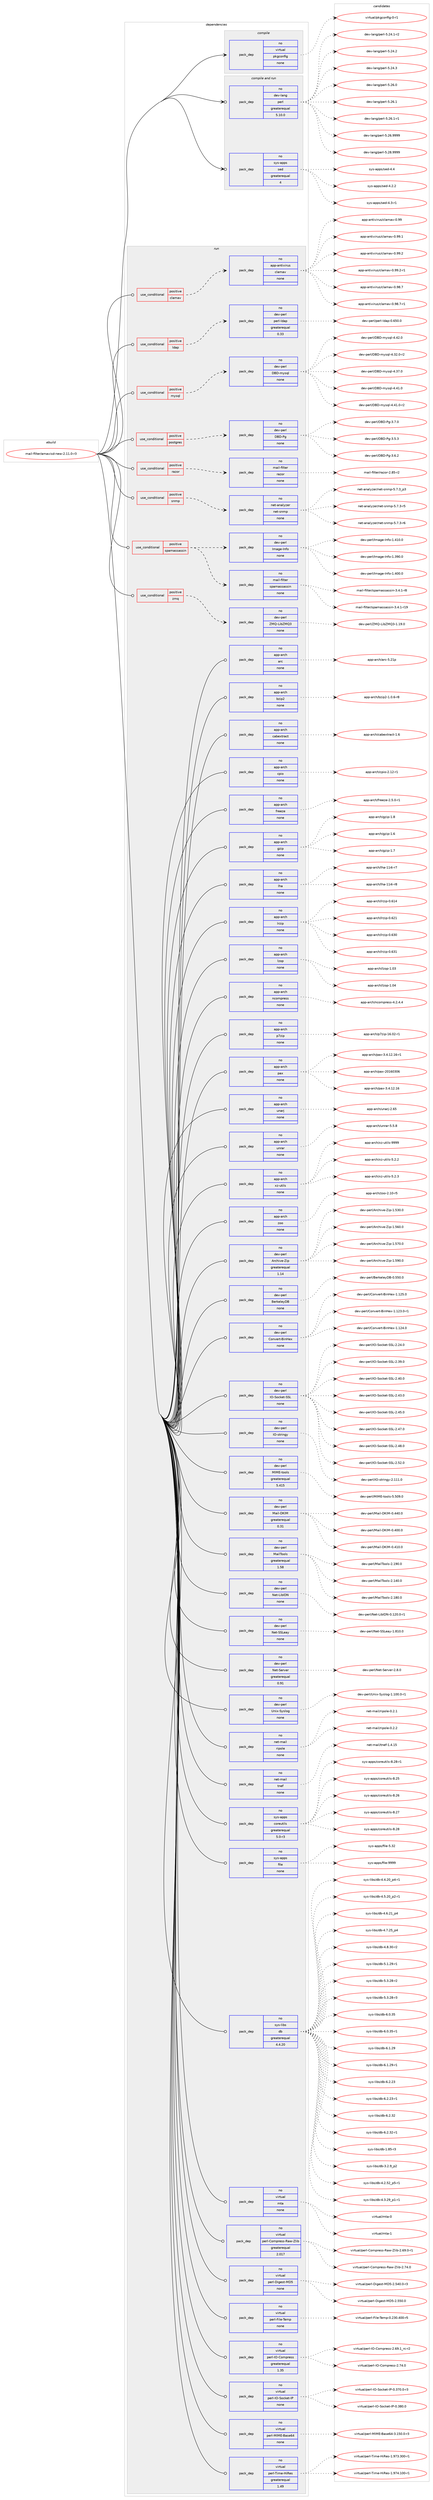 digraph prolog {

# *************
# Graph options
# *************

newrank=true;
concentrate=true;
compound=true;
graph [rankdir=LR,fontname=Helvetica,fontsize=10,ranksep=1.5];#, ranksep=2.5, nodesep=0.2];
edge  [arrowhead=vee];
node  [fontname=Helvetica,fontsize=10];

# **********
# The ebuild
# **********

subgraph cluster_leftcol {
color=gray;
rank=same;
label=<<i>ebuild</i>>;
id [label="mail-filter/amavisd-new-2.11.0-r3", color=red, width=4, href="../mail-filter/amavisd-new-2.11.0-r3.svg"];
}

# ****************
# The dependencies
# ****************

subgraph cluster_midcol {
color=gray;
label=<<i>dependencies</i>>;
subgraph cluster_compile {
fillcolor="#eeeeee";
style=filled;
label=<<i>compile</i>>;
subgraph pack251422 {
dependency341923 [label=<<TABLE BORDER="0" CELLBORDER="1" CELLSPACING="0" CELLPADDING="4" WIDTH="220"><TR><TD ROWSPAN="6" CELLPADDING="30">pack_dep</TD></TR><TR><TD WIDTH="110">no</TD></TR><TR><TD>virtual</TD></TR><TR><TD>pkgconfig</TD></TR><TR><TD>none</TD></TR><TR><TD></TD></TR></TABLE>>, shape=none, color=blue];
}
id:e -> dependency341923:w [weight=20,style="solid",arrowhead="vee"];
}
subgraph cluster_compileandrun {
fillcolor="#eeeeee";
style=filled;
label=<<i>compile and run</i>>;
subgraph pack251423 {
dependency341924 [label=<<TABLE BORDER="0" CELLBORDER="1" CELLSPACING="0" CELLPADDING="4" WIDTH="220"><TR><TD ROWSPAN="6" CELLPADDING="30">pack_dep</TD></TR><TR><TD WIDTH="110">no</TD></TR><TR><TD>dev-lang</TD></TR><TR><TD>perl</TD></TR><TR><TD>greaterequal</TD></TR><TR><TD>5.10.0</TD></TR></TABLE>>, shape=none, color=blue];
}
id:e -> dependency341924:w [weight=20,style="solid",arrowhead="odotvee"];
subgraph pack251424 {
dependency341925 [label=<<TABLE BORDER="0" CELLBORDER="1" CELLSPACING="0" CELLPADDING="4" WIDTH="220"><TR><TD ROWSPAN="6" CELLPADDING="30">pack_dep</TD></TR><TR><TD WIDTH="110">no</TD></TR><TR><TD>sys-apps</TD></TR><TR><TD>sed</TD></TR><TR><TD>greaterequal</TD></TR><TR><TD>4</TD></TR></TABLE>>, shape=none, color=blue];
}
id:e -> dependency341925:w [weight=20,style="solid",arrowhead="odotvee"];
}
subgraph cluster_run {
fillcolor="#eeeeee";
style=filled;
label=<<i>run</i>>;
subgraph cond85396 {
dependency341926 [label=<<TABLE BORDER="0" CELLBORDER="1" CELLSPACING="0" CELLPADDING="4"><TR><TD ROWSPAN="3" CELLPADDING="10">use_conditional</TD></TR><TR><TD>positive</TD></TR><TR><TD>clamav</TD></TR></TABLE>>, shape=none, color=red];
subgraph pack251425 {
dependency341927 [label=<<TABLE BORDER="0" CELLBORDER="1" CELLSPACING="0" CELLPADDING="4" WIDTH="220"><TR><TD ROWSPAN="6" CELLPADDING="30">pack_dep</TD></TR><TR><TD WIDTH="110">no</TD></TR><TR><TD>app-antivirus</TD></TR><TR><TD>clamav</TD></TR><TR><TD>none</TD></TR><TR><TD></TD></TR></TABLE>>, shape=none, color=blue];
}
dependency341926:e -> dependency341927:w [weight=20,style="dashed",arrowhead="vee"];
}
id:e -> dependency341926:w [weight=20,style="solid",arrowhead="odot"];
subgraph cond85397 {
dependency341928 [label=<<TABLE BORDER="0" CELLBORDER="1" CELLSPACING="0" CELLPADDING="4"><TR><TD ROWSPAN="3" CELLPADDING="10">use_conditional</TD></TR><TR><TD>positive</TD></TR><TR><TD>ldap</TD></TR></TABLE>>, shape=none, color=red];
subgraph pack251426 {
dependency341929 [label=<<TABLE BORDER="0" CELLBORDER="1" CELLSPACING="0" CELLPADDING="4" WIDTH="220"><TR><TD ROWSPAN="6" CELLPADDING="30">pack_dep</TD></TR><TR><TD WIDTH="110">no</TD></TR><TR><TD>dev-perl</TD></TR><TR><TD>perl-ldap</TD></TR><TR><TD>greaterequal</TD></TR><TR><TD>0.33</TD></TR></TABLE>>, shape=none, color=blue];
}
dependency341928:e -> dependency341929:w [weight=20,style="dashed",arrowhead="vee"];
}
id:e -> dependency341928:w [weight=20,style="solid",arrowhead="odot"];
subgraph cond85398 {
dependency341930 [label=<<TABLE BORDER="0" CELLBORDER="1" CELLSPACING="0" CELLPADDING="4"><TR><TD ROWSPAN="3" CELLPADDING="10">use_conditional</TD></TR><TR><TD>positive</TD></TR><TR><TD>mysql</TD></TR></TABLE>>, shape=none, color=red];
subgraph pack251427 {
dependency341931 [label=<<TABLE BORDER="0" CELLBORDER="1" CELLSPACING="0" CELLPADDING="4" WIDTH="220"><TR><TD ROWSPAN="6" CELLPADDING="30">pack_dep</TD></TR><TR><TD WIDTH="110">no</TD></TR><TR><TD>dev-perl</TD></TR><TR><TD>DBD-mysql</TD></TR><TR><TD>none</TD></TR><TR><TD></TD></TR></TABLE>>, shape=none, color=blue];
}
dependency341930:e -> dependency341931:w [weight=20,style="dashed",arrowhead="vee"];
}
id:e -> dependency341930:w [weight=20,style="solid",arrowhead="odot"];
subgraph cond85399 {
dependency341932 [label=<<TABLE BORDER="0" CELLBORDER="1" CELLSPACING="0" CELLPADDING="4"><TR><TD ROWSPAN="3" CELLPADDING="10">use_conditional</TD></TR><TR><TD>positive</TD></TR><TR><TD>postgres</TD></TR></TABLE>>, shape=none, color=red];
subgraph pack251428 {
dependency341933 [label=<<TABLE BORDER="0" CELLBORDER="1" CELLSPACING="0" CELLPADDING="4" WIDTH="220"><TR><TD ROWSPAN="6" CELLPADDING="30">pack_dep</TD></TR><TR><TD WIDTH="110">no</TD></TR><TR><TD>dev-perl</TD></TR><TR><TD>DBD-Pg</TD></TR><TR><TD>none</TD></TR><TR><TD></TD></TR></TABLE>>, shape=none, color=blue];
}
dependency341932:e -> dependency341933:w [weight=20,style="dashed",arrowhead="vee"];
}
id:e -> dependency341932:w [weight=20,style="solid",arrowhead="odot"];
subgraph cond85400 {
dependency341934 [label=<<TABLE BORDER="0" CELLBORDER="1" CELLSPACING="0" CELLPADDING="4"><TR><TD ROWSPAN="3" CELLPADDING="10">use_conditional</TD></TR><TR><TD>positive</TD></TR><TR><TD>razor</TD></TR></TABLE>>, shape=none, color=red];
subgraph pack251429 {
dependency341935 [label=<<TABLE BORDER="0" CELLBORDER="1" CELLSPACING="0" CELLPADDING="4" WIDTH="220"><TR><TD ROWSPAN="6" CELLPADDING="30">pack_dep</TD></TR><TR><TD WIDTH="110">no</TD></TR><TR><TD>mail-filter</TD></TR><TR><TD>razor</TD></TR><TR><TD>none</TD></TR><TR><TD></TD></TR></TABLE>>, shape=none, color=blue];
}
dependency341934:e -> dependency341935:w [weight=20,style="dashed",arrowhead="vee"];
}
id:e -> dependency341934:w [weight=20,style="solid",arrowhead="odot"];
subgraph cond85401 {
dependency341936 [label=<<TABLE BORDER="0" CELLBORDER="1" CELLSPACING="0" CELLPADDING="4"><TR><TD ROWSPAN="3" CELLPADDING="10">use_conditional</TD></TR><TR><TD>positive</TD></TR><TR><TD>snmp</TD></TR></TABLE>>, shape=none, color=red];
subgraph pack251430 {
dependency341937 [label=<<TABLE BORDER="0" CELLBORDER="1" CELLSPACING="0" CELLPADDING="4" WIDTH="220"><TR><TD ROWSPAN="6" CELLPADDING="30">pack_dep</TD></TR><TR><TD WIDTH="110">no</TD></TR><TR><TD>net-analyzer</TD></TR><TR><TD>net-snmp</TD></TR><TR><TD>none</TD></TR><TR><TD></TD></TR></TABLE>>, shape=none, color=blue];
}
dependency341936:e -> dependency341937:w [weight=20,style="dashed",arrowhead="vee"];
}
id:e -> dependency341936:w [weight=20,style="solid",arrowhead="odot"];
subgraph cond85402 {
dependency341938 [label=<<TABLE BORDER="0" CELLBORDER="1" CELLSPACING="0" CELLPADDING="4"><TR><TD ROWSPAN="3" CELLPADDING="10">use_conditional</TD></TR><TR><TD>positive</TD></TR><TR><TD>spamassassin</TD></TR></TABLE>>, shape=none, color=red];
subgraph pack251431 {
dependency341939 [label=<<TABLE BORDER="0" CELLBORDER="1" CELLSPACING="0" CELLPADDING="4" WIDTH="220"><TR><TD ROWSPAN="6" CELLPADDING="30">pack_dep</TD></TR><TR><TD WIDTH="110">no</TD></TR><TR><TD>mail-filter</TD></TR><TR><TD>spamassassin</TD></TR><TR><TD>none</TD></TR><TR><TD></TD></TR></TABLE>>, shape=none, color=blue];
}
dependency341938:e -> dependency341939:w [weight=20,style="dashed",arrowhead="vee"];
subgraph pack251432 {
dependency341940 [label=<<TABLE BORDER="0" CELLBORDER="1" CELLSPACING="0" CELLPADDING="4" WIDTH="220"><TR><TD ROWSPAN="6" CELLPADDING="30">pack_dep</TD></TR><TR><TD WIDTH="110">no</TD></TR><TR><TD>dev-perl</TD></TR><TR><TD>Image-Info</TD></TR><TR><TD>none</TD></TR><TR><TD></TD></TR></TABLE>>, shape=none, color=blue];
}
dependency341938:e -> dependency341940:w [weight=20,style="dashed",arrowhead="vee"];
}
id:e -> dependency341938:w [weight=20,style="solid",arrowhead="odot"];
subgraph cond85403 {
dependency341941 [label=<<TABLE BORDER="0" CELLBORDER="1" CELLSPACING="0" CELLPADDING="4"><TR><TD ROWSPAN="3" CELLPADDING="10">use_conditional</TD></TR><TR><TD>positive</TD></TR><TR><TD>zmq</TD></TR></TABLE>>, shape=none, color=red];
subgraph pack251433 {
dependency341942 [label=<<TABLE BORDER="0" CELLBORDER="1" CELLSPACING="0" CELLPADDING="4" WIDTH="220"><TR><TD ROWSPAN="6" CELLPADDING="30">pack_dep</TD></TR><TR><TD WIDTH="110">no</TD></TR><TR><TD>dev-perl</TD></TR><TR><TD>ZMQ-LibZMQ3</TD></TR><TR><TD>none</TD></TR><TR><TD></TD></TR></TABLE>>, shape=none, color=blue];
}
dependency341941:e -> dependency341942:w [weight=20,style="dashed",arrowhead="vee"];
}
id:e -> dependency341941:w [weight=20,style="solid",arrowhead="odot"];
subgraph pack251434 {
dependency341943 [label=<<TABLE BORDER="0" CELLBORDER="1" CELLSPACING="0" CELLPADDING="4" WIDTH="220"><TR><TD ROWSPAN="6" CELLPADDING="30">pack_dep</TD></TR><TR><TD WIDTH="110">no</TD></TR><TR><TD>app-arch</TD></TR><TR><TD>arc</TD></TR><TR><TD>none</TD></TR><TR><TD></TD></TR></TABLE>>, shape=none, color=blue];
}
id:e -> dependency341943:w [weight=20,style="solid",arrowhead="odot"];
subgraph pack251435 {
dependency341944 [label=<<TABLE BORDER="0" CELLBORDER="1" CELLSPACING="0" CELLPADDING="4" WIDTH="220"><TR><TD ROWSPAN="6" CELLPADDING="30">pack_dep</TD></TR><TR><TD WIDTH="110">no</TD></TR><TR><TD>app-arch</TD></TR><TR><TD>bzip2</TD></TR><TR><TD>none</TD></TR><TR><TD></TD></TR></TABLE>>, shape=none, color=blue];
}
id:e -> dependency341944:w [weight=20,style="solid",arrowhead="odot"];
subgraph pack251436 {
dependency341945 [label=<<TABLE BORDER="0" CELLBORDER="1" CELLSPACING="0" CELLPADDING="4" WIDTH="220"><TR><TD ROWSPAN="6" CELLPADDING="30">pack_dep</TD></TR><TR><TD WIDTH="110">no</TD></TR><TR><TD>app-arch</TD></TR><TR><TD>cabextract</TD></TR><TR><TD>none</TD></TR><TR><TD></TD></TR></TABLE>>, shape=none, color=blue];
}
id:e -> dependency341945:w [weight=20,style="solid",arrowhead="odot"];
subgraph pack251437 {
dependency341946 [label=<<TABLE BORDER="0" CELLBORDER="1" CELLSPACING="0" CELLPADDING="4" WIDTH="220"><TR><TD ROWSPAN="6" CELLPADDING="30">pack_dep</TD></TR><TR><TD WIDTH="110">no</TD></TR><TR><TD>app-arch</TD></TR><TR><TD>cpio</TD></TR><TR><TD>none</TD></TR><TR><TD></TD></TR></TABLE>>, shape=none, color=blue];
}
id:e -> dependency341946:w [weight=20,style="solid",arrowhead="odot"];
subgraph pack251438 {
dependency341947 [label=<<TABLE BORDER="0" CELLBORDER="1" CELLSPACING="0" CELLPADDING="4" WIDTH="220"><TR><TD ROWSPAN="6" CELLPADDING="30">pack_dep</TD></TR><TR><TD WIDTH="110">no</TD></TR><TR><TD>app-arch</TD></TR><TR><TD>freeze</TD></TR><TR><TD>none</TD></TR><TR><TD></TD></TR></TABLE>>, shape=none, color=blue];
}
id:e -> dependency341947:w [weight=20,style="solid",arrowhead="odot"];
subgraph pack251439 {
dependency341948 [label=<<TABLE BORDER="0" CELLBORDER="1" CELLSPACING="0" CELLPADDING="4" WIDTH="220"><TR><TD ROWSPAN="6" CELLPADDING="30">pack_dep</TD></TR><TR><TD WIDTH="110">no</TD></TR><TR><TD>app-arch</TD></TR><TR><TD>gzip</TD></TR><TR><TD>none</TD></TR><TR><TD></TD></TR></TABLE>>, shape=none, color=blue];
}
id:e -> dependency341948:w [weight=20,style="solid",arrowhead="odot"];
subgraph pack251440 {
dependency341949 [label=<<TABLE BORDER="0" CELLBORDER="1" CELLSPACING="0" CELLPADDING="4" WIDTH="220"><TR><TD ROWSPAN="6" CELLPADDING="30">pack_dep</TD></TR><TR><TD WIDTH="110">no</TD></TR><TR><TD>app-arch</TD></TR><TR><TD>lha</TD></TR><TR><TD>none</TD></TR><TR><TD></TD></TR></TABLE>>, shape=none, color=blue];
}
id:e -> dependency341949:w [weight=20,style="solid",arrowhead="odot"];
subgraph pack251441 {
dependency341950 [label=<<TABLE BORDER="0" CELLBORDER="1" CELLSPACING="0" CELLPADDING="4" WIDTH="220"><TR><TD ROWSPAN="6" CELLPADDING="30">pack_dep</TD></TR><TR><TD WIDTH="110">no</TD></TR><TR><TD>app-arch</TD></TR><TR><TD>lrzip</TD></TR><TR><TD>none</TD></TR><TR><TD></TD></TR></TABLE>>, shape=none, color=blue];
}
id:e -> dependency341950:w [weight=20,style="solid",arrowhead="odot"];
subgraph pack251442 {
dependency341951 [label=<<TABLE BORDER="0" CELLBORDER="1" CELLSPACING="0" CELLPADDING="4" WIDTH="220"><TR><TD ROWSPAN="6" CELLPADDING="30">pack_dep</TD></TR><TR><TD WIDTH="110">no</TD></TR><TR><TD>app-arch</TD></TR><TR><TD>lzop</TD></TR><TR><TD>none</TD></TR><TR><TD></TD></TR></TABLE>>, shape=none, color=blue];
}
id:e -> dependency341951:w [weight=20,style="solid",arrowhead="odot"];
subgraph pack251443 {
dependency341952 [label=<<TABLE BORDER="0" CELLBORDER="1" CELLSPACING="0" CELLPADDING="4" WIDTH="220"><TR><TD ROWSPAN="6" CELLPADDING="30">pack_dep</TD></TR><TR><TD WIDTH="110">no</TD></TR><TR><TD>app-arch</TD></TR><TR><TD>ncompress</TD></TR><TR><TD>none</TD></TR><TR><TD></TD></TR></TABLE>>, shape=none, color=blue];
}
id:e -> dependency341952:w [weight=20,style="solid",arrowhead="odot"];
subgraph pack251444 {
dependency341953 [label=<<TABLE BORDER="0" CELLBORDER="1" CELLSPACING="0" CELLPADDING="4" WIDTH="220"><TR><TD ROWSPAN="6" CELLPADDING="30">pack_dep</TD></TR><TR><TD WIDTH="110">no</TD></TR><TR><TD>app-arch</TD></TR><TR><TD>p7zip</TD></TR><TR><TD>none</TD></TR><TR><TD></TD></TR></TABLE>>, shape=none, color=blue];
}
id:e -> dependency341953:w [weight=20,style="solid",arrowhead="odot"];
subgraph pack251445 {
dependency341954 [label=<<TABLE BORDER="0" CELLBORDER="1" CELLSPACING="0" CELLPADDING="4" WIDTH="220"><TR><TD ROWSPAN="6" CELLPADDING="30">pack_dep</TD></TR><TR><TD WIDTH="110">no</TD></TR><TR><TD>app-arch</TD></TR><TR><TD>pax</TD></TR><TR><TD>none</TD></TR><TR><TD></TD></TR></TABLE>>, shape=none, color=blue];
}
id:e -> dependency341954:w [weight=20,style="solid",arrowhead="odot"];
subgraph pack251446 {
dependency341955 [label=<<TABLE BORDER="0" CELLBORDER="1" CELLSPACING="0" CELLPADDING="4" WIDTH="220"><TR><TD ROWSPAN="6" CELLPADDING="30">pack_dep</TD></TR><TR><TD WIDTH="110">no</TD></TR><TR><TD>app-arch</TD></TR><TR><TD>unarj</TD></TR><TR><TD>none</TD></TR><TR><TD></TD></TR></TABLE>>, shape=none, color=blue];
}
id:e -> dependency341955:w [weight=20,style="solid",arrowhead="odot"];
subgraph pack251447 {
dependency341956 [label=<<TABLE BORDER="0" CELLBORDER="1" CELLSPACING="0" CELLPADDING="4" WIDTH="220"><TR><TD ROWSPAN="6" CELLPADDING="30">pack_dep</TD></TR><TR><TD WIDTH="110">no</TD></TR><TR><TD>app-arch</TD></TR><TR><TD>unrar</TD></TR><TR><TD>none</TD></TR><TR><TD></TD></TR></TABLE>>, shape=none, color=blue];
}
id:e -> dependency341956:w [weight=20,style="solid",arrowhead="odot"];
subgraph pack251448 {
dependency341957 [label=<<TABLE BORDER="0" CELLBORDER="1" CELLSPACING="0" CELLPADDING="4" WIDTH="220"><TR><TD ROWSPAN="6" CELLPADDING="30">pack_dep</TD></TR><TR><TD WIDTH="110">no</TD></TR><TR><TD>app-arch</TD></TR><TR><TD>xz-utils</TD></TR><TR><TD>none</TD></TR><TR><TD></TD></TR></TABLE>>, shape=none, color=blue];
}
id:e -> dependency341957:w [weight=20,style="solid",arrowhead="odot"];
subgraph pack251449 {
dependency341958 [label=<<TABLE BORDER="0" CELLBORDER="1" CELLSPACING="0" CELLPADDING="4" WIDTH="220"><TR><TD ROWSPAN="6" CELLPADDING="30">pack_dep</TD></TR><TR><TD WIDTH="110">no</TD></TR><TR><TD>app-arch</TD></TR><TR><TD>zoo</TD></TR><TR><TD>none</TD></TR><TR><TD></TD></TR></TABLE>>, shape=none, color=blue];
}
id:e -> dependency341958:w [weight=20,style="solid",arrowhead="odot"];
subgraph pack251450 {
dependency341959 [label=<<TABLE BORDER="0" CELLBORDER="1" CELLSPACING="0" CELLPADDING="4" WIDTH="220"><TR><TD ROWSPAN="6" CELLPADDING="30">pack_dep</TD></TR><TR><TD WIDTH="110">no</TD></TR><TR><TD>dev-perl</TD></TR><TR><TD>Archive-Zip</TD></TR><TR><TD>greaterequal</TD></TR><TR><TD>1.14</TD></TR></TABLE>>, shape=none, color=blue];
}
id:e -> dependency341959:w [weight=20,style="solid",arrowhead="odot"];
subgraph pack251451 {
dependency341960 [label=<<TABLE BORDER="0" CELLBORDER="1" CELLSPACING="0" CELLPADDING="4" WIDTH="220"><TR><TD ROWSPAN="6" CELLPADDING="30">pack_dep</TD></TR><TR><TD WIDTH="110">no</TD></TR><TR><TD>dev-perl</TD></TR><TR><TD>BerkeleyDB</TD></TR><TR><TD>none</TD></TR><TR><TD></TD></TR></TABLE>>, shape=none, color=blue];
}
id:e -> dependency341960:w [weight=20,style="solid",arrowhead="odot"];
subgraph pack251452 {
dependency341961 [label=<<TABLE BORDER="0" CELLBORDER="1" CELLSPACING="0" CELLPADDING="4" WIDTH="220"><TR><TD ROWSPAN="6" CELLPADDING="30">pack_dep</TD></TR><TR><TD WIDTH="110">no</TD></TR><TR><TD>dev-perl</TD></TR><TR><TD>Convert-BinHex</TD></TR><TR><TD>none</TD></TR><TR><TD></TD></TR></TABLE>>, shape=none, color=blue];
}
id:e -> dependency341961:w [weight=20,style="solid",arrowhead="odot"];
subgraph pack251453 {
dependency341962 [label=<<TABLE BORDER="0" CELLBORDER="1" CELLSPACING="0" CELLPADDING="4" WIDTH="220"><TR><TD ROWSPAN="6" CELLPADDING="30">pack_dep</TD></TR><TR><TD WIDTH="110">no</TD></TR><TR><TD>dev-perl</TD></TR><TR><TD>IO-Socket-SSL</TD></TR><TR><TD>none</TD></TR><TR><TD></TD></TR></TABLE>>, shape=none, color=blue];
}
id:e -> dependency341962:w [weight=20,style="solid",arrowhead="odot"];
subgraph pack251454 {
dependency341963 [label=<<TABLE BORDER="0" CELLBORDER="1" CELLSPACING="0" CELLPADDING="4" WIDTH="220"><TR><TD ROWSPAN="6" CELLPADDING="30">pack_dep</TD></TR><TR><TD WIDTH="110">no</TD></TR><TR><TD>dev-perl</TD></TR><TR><TD>IO-stringy</TD></TR><TR><TD>none</TD></TR><TR><TD></TD></TR></TABLE>>, shape=none, color=blue];
}
id:e -> dependency341963:w [weight=20,style="solid",arrowhead="odot"];
subgraph pack251455 {
dependency341964 [label=<<TABLE BORDER="0" CELLBORDER="1" CELLSPACING="0" CELLPADDING="4" WIDTH="220"><TR><TD ROWSPAN="6" CELLPADDING="30">pack_dep</TD></TR><TR><TD WIDTH="110">no</TD></TR><TR><TD>dev-perl</TD></TR><TR><TD>MIME-tools</TD></TR><TR><TD>greaterequal</TD></TR><TR><TD>5.415</TD></TR></TABLE>>, shape=none, color=blue];
}
id:e -> dependency341964:w [weight=20,style="solid",arrowhead="odot"];
subgraph pack251456 {
dependency341965 [label=<<TABLE BORDER="0" CELLBORDER="1" CELLSPACING="0" CELLPADDING="4" WIDTH="220"><TR><TD ROWSPAN="6" CELLPADDING="30">pack_dep</TD></TR><TR><TD WIDTH="110">no</TD></TR><TR><TD>dev-perl</TD></TR><TR><TD>Mail-DKIM</TD></TR><TR><TD>greaterequal</TD></TR><TR><TD>0.31</TD></TR></TABLE>>, shape=none, color=blue];
}
id:e -> dependency341965:w [weight=20,style="solid",arrowhead="odot"];
subgraph pack251457 {
dependency341966 [label=<<TABLE BORDER="0" CELLBORDER="1" CELLSPACING="0" CELLPADDING="4" WIDTH="220"><TR><TD ROWSPAN="6" CELLPADDING="30">pack_dep</TD></TR><TR><TD WIDTH="110">no</TD></TR><TR><TD>dev-perl</TD></TR><TR><TD>MailTools</TD></TR><TR><TD>greaterequal</TD></TR><TR><TD>1.58</TD></TR></TABLE>>, shape=none, color=blue];
}
id:e -> dependency341966:w [weight=20,style="solid",arrowhead="odot"];
subgraph pack251458 {
dependency341967 [label=<<TABLE BORDER="0" CELLBORDER="1" CELLSPACING="0" CELLPADDING="4" WIDTH="220"><TR><TD ROWSPAN="6" CELLPADDING="30">pack_dep</TD></TR><TR><TD WIDTH="110">no</TD></TR><TR><TD>dev-perl</TD></TR><TR><TD>Net-LibIDN</TD></TR><TR><TD>none</TD></TR><TR><TD></TD></TR></TABLE>>, shape=none, color=blue];
}
id:e -> dependency341967:w [weight=20,style="solid",arrowhead="odot"];
subgraph pack251459 {
dependency341968 [label=<<TABLE BORDER="0" CELLBORDER="1" CELLSPACING="0" CELLPADDING="4" WIDTH="220"><TR><TD ROWSPAN="6" CELLPADDING="30">pack_dep</TD></TR><TR><TD WIDTH="110">no</TD></TR><TR><TD>dev-perl</TD></TR><TR><TD>Net-SSLeay</TD></TR><TR><TD>none</TD></TR><TR><TD></TD></TR></TABLE>>, shape=none, color=blue];
}
id:e -> dependency341968:w [weight=20,style="solid",arrowhead="odot"];
subgraph pack251460 {
dependency341969 [label=<<TABLE BORDER="0" CELLBORDER="1" CELLSPACING="0" CELLPADDING="4" WIDTH="220"><TR><TD ROWSPAN="6" CELLPADDING="30">pack_dep</TD></TR><TR><TD WIDTH="110">no</TD></TR><TR><TD>dev-perl</TD></TR><TR><TD>Net-Server</TD></TR><TR><TD>greaterequal</TD></TR><TR><TD>0.91</TD></TR></TABLE>>, shape=none, color=blue];
}
id:e -> dependency341969:w [weight=20,style="solid",arrowhead="odot"];
subgraph pack251461 {
dependency341970 [label=<<TABLE BORDER="0" CELLBORDER="1" CELLSPACING="0" CELLPADDING="4" WIDTH="220"><TR><TD ROWSPAN="6" CELLPADDING="30">pack_dep</TD></TR><TR><TD WIDTH="110">no</TD></TR><TR><TD>dev-perl</TD></TR><TR><TD>Unix-Syslog</TD></TR><TR><TD>none</TD></TR><TR><TD></TD></TR></TABLE>>, shape=none, color=blue];
}
id:e -> dependency341970:w [weight=20,style="solid",arrowhead="odot"];
subgraph pack251462 {
dependency341971 [label=<<TABLE BORDER="0" CELLBORDER="1" CELLSPACING="0" CELLPADDING="4" WIDTH="220"><TR><TD ROWSPAN="6" CELLPADDING="30">pack_dep</TD></TR><TR><TD WIDTH="110">no</TD></TR><TR><TD>net-mail</TD></TR><TR><TD>ripole</TD></TR><TR><TD>none</TD></TR><TR><TD></TD></TR></TABLE>>, shape=none, color=blue];
}
id:e -> dependency341971:w [weight=20,style="solid",arrowhead="odot"];
subgraph pack251463 {
dependency341972 [label=<<TABLE BORDER="0" CELLBORDER="1" CELLSPACING="0" CELLPADDING="4" WIDTH="220"><TR><TD ROWSPAN="6" CELLPADDING="30">pack_dep</TD></TR><TR><TD WIDTH="110">no</TD></TR><TR><TD>net-mail</TD></TR><TR><TD>tnef</TD></TR><TR><TD>none</TD></TR><TR><TD></TD></TR></TABLE>>, shape=none, color=blue];
}
id:e -> dependency341972:w [weight=20,style="solid",arrowhead="odot"];
subgraph pack251464 {
dependency341973 [label=<<TABLE BORDER="0" CELLBORDER="1" CELLSPACING="0" CELLPADDING="4" WIDTH="220"><TR><TD ROWSPAN="6" CELLPADDING="30">pack_dep</TD></TR><TR><TD WIDTH="110">no</TD></TR><TR><TD>sys-apps</TD></TR><TR><TD>coreutils</TD></TR><TR><TD>greaterequal</TD></TR><TR><TD>5.0-r3</TD></TR></TABLE>>, shape=none, color=blue];
}
id:e -> dependency341973:w [weight=20,style="solid",arrowhead="odot"];
subgraph pack251465 {
dependency341974 [label=<<TABLE BORDER="0" CELLBORDER="1" CELLSPACING="0" CELLPADDING="4" WIDTH="220"><TR><TD ROWSPAN="6" CELLPADDING="30">pack_dep</TD></TR><TR><TD WIDTH="110">no</TD></TR><TR><TD>sys-apps</TD></TR><TR><TD>file</TD></TR><TR><TD>none</TD></TR><TR><TD></TD></TR></TABLE>>, shape=none, color=blue];
}
id:e -> dependency341974:w [weight=20,style="solid",arrowhead="odot"];
subgraph pack251466 {
dependency341975 [label=<<TABLE BORDER="0" CELLBORDER="1" CELLSPACING="0" CELLPADDING="4" WIDTH="220"><TR><TD ROWSPAN="6" CELLPADDING="30">pack_dep</TD></TR><TR><TD WIDTH="110">no</TD></TR><TR><TD>sys-libs</TD></TR><TR><TD>db</TD></TR><TR><TD>greaterequal</TD></TR><TR><TD>4.4.20</TD></TR></TABLE>>, shape=none, color=blue];
}
id:e -> dependency341975:w [weight=20,style="solid",arrowhead="odot"];
subgraph pack251467 {
dependency341976 [label=<<TABLE BORDER="0" CELLBORDER="1" CELLSPACING="0" CELLPADDING="4" WIDTH="220"><TR><TD ROWSPAN="6" CELLPADDING="30">pack_dep</TD></TR><TR><TD WIDTH="110">no</TD></TR><TR><TD>virtual</TD></TR><TR><TD>mta</TD></TR><TR><TD>none</TD></TR><TR><TD></TD></TR></TABLE>>, shape=none, color=blue];
}
id:e -> dependency341976:w [weight=20,style="solid",arrowhead="odot"];
subgraph pack251468 {
dependency341977 [label=<<TABLE BORDER="0" CELLBORDER="1" CELLSPACING="0" CELLPADDING="4" WIDTH="220"><TR><TD ROWSPAN="6" CELLPADDING="30">pack_dep</TD></TR><TR><TD WIDTH="110">no</TD></TR><TR><TD>virtual</TD></TR><TR><TD>perl-Compress-Raw-Zlib</TD></TR><TR><TD>greaterequal</TD></TR><TR><TD>2.017</TD></TR></TABLE>>, shape=none, color=blue];
}
id:e -> dependency341977:w [weight=20,style="solid",arrowhead="odot"];
subgraph pack251469 {
dependency341978 [label=<<TABLE BORDER="0" CELLBORDER="1" CELLSPACING="0" CELLPADDING="4" WIDTH="220"><TR><TD ROWSPAN="6" CELLPADDING="30">pack_dep</TD></TR><TR><TD WIDTH="110">no</TD></TR><TR><TD>virtual</TD></TR><TR><TD>perl-Digest-MD5</TD></TR><TR><TD>none</TD></TR><TR><TD></TD></TR></TABLE>>, shape=none, color=blue];
}
id:e -> dependency341978:w [weight=20,style="solid",arrowhead="odot"];
subgraph pack251470 {
dependency341979 [label=<<TABLE BORDER="0" CELLBORDER="1" CELLSPACING="0" CELLPADDING="4" WIDTH="220"><TR><TD ROWSPAN="6" CELLPADDING="30">pack_dep</TD></TR><TR><TD WIDTH="110">no</TD></TR><TR><TD>virtual</TD></TR><TR><TD>perl-File-Temp</TD></TR><TR><TD>none</TD></TR><TR><TD></TD></TR></TABLE>>, shape=none, color=blue];
}
id:e -> dependency341979:w [weight=20,style="solid",arrowhead="odot"];
subgraph pack251471 {
dependency341980 [label=<<TABLE BORDER="0" CELLBORDER="1" CELLSPACING="0" CELLPADDING="4" WIDTH="220"><TR><TD ROWSPAN="6" CELLPADDING="30">pack_dep</TD></TR><TR><TD WIDTH="110">no</TD></TR><TR><TD>virtual</TD></TR><TR><TD>perl-IO-Compress</TD></TR><TR><TD>greaterequal</TD></TR><TR><TD>1.35</TD></TR></TABLE>>, shape=none, color=blue];
}
id:e -> dependency341980:w [weight=20,style="solid",arrowhead="odot"];
subgraph pack251472 {
dependency341981 [label=<<TABLE BORDER="0" CELLBORDER="1" CELLSPACING="0" CELLPADDING="4" WIDTH="220"><TR><TD ROWSPAN="6" CELLPADDING="30">pack_dep</TD></TR><TR><TD WIDTH="110">no</TD></TR><TR><TD>virtual</TD></TR><TR><TD>perl-IO-Socket-IP</TD></TR><TR><TD>none</TD></TR><TR><TD></TD></TR></TABLE>>, shape=none, color=blue];
}
id:e -> dependency341981:w [weight=20,style="solid",arrowhead="odot"];
subgraph pack251473 {
dependency341982 [label=<<TABLE BORDER="0" CELLBORDER="1" CELLSPACING="0" CELLPADDING="4" WIDTH="220"><TR><TD ROWSPAN="6" CELLPADDING="30">pack_dep</TD></TR><TR><TD WIDTH="110">no</TD></TR><TR><TD>virtual</TD></TR><TR><TD>perl-MIME-Base64</TD></TR><TR><TD>none</TD></TR><TR><TD></TD></TR></TABLE>>, shape=none, color=blue];
}
id:e -> dependency341982:w [weight=20,style="solid",arrowhead="odot"];
subgraph pack251474 {
dependency341983 [label=<<TABLE BORDER="0" CELLBORDER="1" CELLSPACING="0" CELLPADDING="4" WIDTH="220"><TR><TD ROWSPAN="6" CELLPADDING="30">pack_dep</TD></TR><TR><TD WIDTH="110">no</TD></TR><TR><TD>virtual</TD></TR><TR><TD>perl-Time-HiRes</TD></TR><TR><TD>greaterequal</TD></TR><TR><TD>1.49</TD></TR></TABLE>>, shape=none, color=blue];
}
id:e -> dependency341983:w [weight=20,style="solid",arrowhead="odot"];
}
}

# **************
# The candidates
# **************

subgraph cluster_choices {
rank=same;
color=gray;
label=<<i>candidates</i>>;

subgraph choice251422 {
color=black;
nodesep=1;
choice11810511411611797108471121071039911111010210510345484511449 [label="virtual/pkgconfig-0-r1", color=red, width=4,href="../virtual/pkgconfig-0-r1.svg"];
dependency341923:e -> choice11810511411611797108471121071039911111010210510345484511449:w [style=dotted,weight="100"];
}
subgraph choice251423 {
color=black;
nodesep=1;
choice100101118451089711010347112101114108455346505246494511450 [label="dev-lang/perl-5.24.1-r2", color=red, width=4,href="../dev-lang/perl-5.24.1-r2.svg"];
choice10010111845108971101034711210111410845534650524650 [label="dev-lang/perl-5.24.2", color=red, width=4,href="../dev-lang/perl-5.24.2.svg"];
choice10010111845108971101034711210111410845534650524651 [label="dev-lang/perl-5.24.3", color=red, width=4,href="../dev-lang/perl-5.24.3.svg"];
choice10010111845108971101034711210111410845534650544648 [label="dev-lang/perl-5.26.0", color=red, width=4,href="../dev-lang/perl-5.26.0.svg"];
choice10010111845108971101034711210111410845534650544649 [label="dev-lang/perl-5.26.1", color=red, width=4,href="../dev-lang/perl-5.26.1.svg"];
choice100101118451089711010347112101114108455346505446494511449 [label="dev-lang/perl-5.26.1-r1", color=red, width=4,href="../dev-lang/perl-5.26.1-r1.svg"];
choice10010111845108971101034711210111410845534650544657575757 [label="dev-lang/perl-5.26.9999", color=red, width=4,href="../dev-lang/perl-5.26.9999.svg"];
choice10010111845108971101034711210111410845534650564657575757 [label="dev-lang/perl-5.28.9999", color=red, width=4,href="../dev-lang/perl-5.28.9999.svg"];
dependency341924:e -> choice100101118451089711010347112101114108455346505246494511450:w [style=dotted,weight="100"];
dependency341924:e -> choice10010111845108971101034711210111410845534650524650:w [style=dotted,weight="100"];
dependency341924:e -> choice10010111845108971101034711210111410845534650524651:w [style=dotted,weight="100"];
dependency341924:e -> choice10010111845108971101034711210111410845534650544648:w [style=dotted,weight="100"];
dependency341924:e -> choice10010111845108971101034711210111410845534650544649:w [style=dotted,weight="100"];
dependency341924:e -> choice100101118451089711010347112101114108455346505446494511449:w [style=dotted,weight="100"];
dependency341924:e -> choice10010111845108971101034711210111410845534650544657575757:w [style=dotted,weight="100"];
dependency341924:e -> choice10010111845108971101034711210111410845534650564657575757:w [style=dotted,weight="100"];
}
subgraph choice251424 {
color=black;
nodesep=1;
choice115121115459711211211547115101100455246504650 [label="sys-apps/sed-4.2.2", color=red, width=4,href="../sys-apps/sed-4.2.2.svg"];
choice115121115459711211211547115101100455246514511449 [label="sys-apps/sed-4.3-r1", color=red, width=4,href="../sys-apps/sed-4.3-r1.svg"];
choice11512111545971121121154711510110045524652 [label="sys-apps/sed-4.4", color=red, width=4,href="../sys-apps/sed-4.4.svg"];
dependency341925:e -> choice115121115459711211211547115101100455246504650:w [style=dotted,weight="100"];
dependency341925:e -> choice115121115459711211211547115101100455246514511449:w [style=dotted,weight="100"];
dependency341925:e -> choice11512111545971121121154711510110045524652:w [style=dotted,weight="100"];
}
subgraph choice251425 {
color=black;
nodesep=1;
choice9711211245971101161051181051141171154799108971099711845484657564655 [label="app-antivirus/clamav-0.98.7", color=red, width=4,href="../app-antivirus/clamav-0.98.7.svg"];
choice97112112459711011610511810511411711547991089710997118454846575646554511449 [label="app-antivirus/clamav-0.98.7-r1", color=red, width=4,href="../app-antivirus/clamav-0.98.7-r1.svg"];
choice971121124597110116105118105114117115479910897109971184548465757 [label="app-antivirus/clamav-0.99", color=red, width=4,href="../app-antivirus/clamav-0.99.svg"];
choice9711211245971101161051181051141171154799108971099711845484657574649 [label="app-antivirus/clamav-0.99.1", color=red, width=4,href="../app-antivirus/clamav-0.99.1.svg"];
choice9711211245971101161051181051141171154799108971099711845484657574650 [label="app-antivirus/clamav-0.99.2", color=red, width=4,href="../app-antivirus/clamav-0.99.2.svg"];
choice97112112459711011610511810511411711547991089710997118454846575746504511449 [label="app-antivirus/clamav-0.99.2-r1", color=red, width=4,href="../app-antivirus/clamav-0.99.2-r1.svg"];
dependency341927:e -> choice9711211245971101161051181051141171154799108971099711845484657564655:w [style=dotted,weight="100"];
dependency341927:e -> choice97112112459711011610511810511411711547991089710997118454846575646554511449:w [style=dotted,weight="100"];
dependency341927:e -> choice971121124597110116105118105114117115479910897109971184548465757:w [style=dotted,weight="100"];
dependency341927:e -> choice9711211245971101161051181051141171154799108971099711845484657574649:w [style=dotted,weight="100"];
dependency341927:e -> choice9711211245971101161051181051141171154799108971099711845484657574650:w [style=dotted,weight="100"];
dependency341927:e -> choice97112112459711011610511810511411711547991089710997118454846575746504511449:w [style=dotted,weight="100"];
}
subgraph choice251426 {
color=black;
nodesep=1;
choice100101118451121011141084711210111410845108100971124548465453484648 [label="dev-perl/perl-ldap-0.650.0", color=red, width=4,href="../dev-perl/perl-ldap-0.650.0.svg"];
dependency341929:e -> choice100101118451121011141084711210111410845108100971124548465453484648:w [style=dotted,weight="100"];
}
subgraph choice251427 {
color=black;
nodesep=1;
choice100101118451121011141084768666845109121115113108455246515046484511450 [label="dev-perl/DBD-mysql-4.32.0-r2", color=red, width=4,href="../dev-perl/DBD-mysql-4.32.0-r2.svg"];
choice10010111845112101114108476866684510912111511310845524651554648 [label="dev-perl/DBD-mysql-4.37.0", color=red, width=4,href="../dev-perl/DBD-mysql-4.37.0.svg"];
choice10010111845112101114108476866684510912111511310845524652494648 [label="dev-perl/DBD-mysql-4.41.0", color=red, width=4,href="../dev-perl/DBD-mysql-4.41.0.svg"];
choice100101118451121011141084768666845109121115113108455246524946484511450 [label="dev-perl/DBD-mysql-4.41.0-r2", color=red, width=4,href="../dev-perl/DBD-mysql-4.41.0-r2.svg"];
choice10010111845112101114108476866684510912111511310845524652504648 [label="dev-perl/DBD-mysql-4.42.0", color=red, width=4,href="../dev-perl/DBD-mysql-4.42.0.svg"];
dependency341931:e -> choice100101118451121011141084768666845109121115113108455246515046484511450:w [style=dotted,weight="100"];
dependency341931:e -> choice10010111845112101114108476866684510912111511310845524651554648:w [style=dotted,weight="100"];
dependency341931:e -> choice10010111845112101114108476866684510912111511310845524652494648:w [style=dotted,weight="100"];
dependency341931:e -> choice100101118451121011141084768666845109121115113108455246524946484511450:w [style=dotted,weight="100"];
dependency341931:e -> choice10010111845112101114108476866684510912111511310845524652504648:w [style=dotted,weight="100"];
}
subgraph choice251428 {
color=black;
nodesep=1;
choice10010111845112101114108476866684580103455146534651 [label="dev-perl/DBD-Pg-3.5.3", color=red, width=4,href="../dev-perl/DBD-Pg-3.5.3.svg"];
choice10010111845112101114108476866684580103455146544650 [label="dev-perl/DBD-Pg-3.6.2", color=red, width=4,href="../dev-perl/DBD-Pg-3.6.2.svg"];
choice10010111845112101114108476866684580103455146554648 [label="dev-perl/DBD-Pg-3.7.0", color=red, width=4,href="../dev-perl/DBD-Pg-3.7.0.svg"];
dependency341933:e -> choice10010111845112101114108476866684580103455146534651:w [style=dotted,weight="100"];
dependency341933:e -> choice10010111845112101114108476866684580103455146544650:w [style=dotted,weight="100"];
dependency341933:e -> choice10010111845112101114108476866684580103455146554648:w [style=dotted,weight="100"];
}
subgraph choice251429 {
color=black;
nodesep=1;
choice1099710510845102105108116101114471149712211111445504656534511450 [label="mail-filter/razor-2.85-r2", color=red, width=4,href="../mail-filter/razor-2.85-r2.svg"];
dependency341935:e -> choice1099710510845102105108116101114471149712211111445504656534511450:w [style=dotted,weight="100"];
}
subgraph choice251430 {
color=black;
nodesep=1;
choice11010111645971109710812112210111447110101116451151101091124553465546514511453 [label="net-analyzer/net-snmp-5.7.3-r5", color=red, width=4,href="../net-analyzer/net-snmp-5.7.3-r5.svg"];
choice11010111645971109710812112210111447110101116451151101091124553465546514511454 [label="net-analyzer/net-snmp-5.7.3-r6", color=red, width=4,href="../net-analyzer/net-snmp-5.7.3-r6.svg"];
choice11010111645971109710812112210111447110101116451151101091124553465546519511251 [label="net-analyzer/net-snmp-5.7.3_p3", color=red, width=4,href="../net-analyzer/net-snmp-5.7.3_p3.svg"];
dependency341937:e -> choice11010111645971109710812112210111447110101116451151101091124553465546514511453:w [style=dotted,weight="100"];
dependency341937:e -> choice11010111645971109710812112210111447110101116451151101091124553465546514511454:w [style=dotted,weight="100"];
dependency341937:e -> choice11010111645971109710812112210111447110101116451151101091124553465546519511251:w [style=dotted,weight="100"];
}
subgraph choice251431 {
color=black;
nodesep=1;
choice109971051084510210510811610111447115112971099711511597115115105110455146524649451144957 [label="mail-filter/spamassassin-3.4.1-r19", color=red, width=4,href="../mail-filter/spamassassin-3.4.1-r19.svg"];
choice1099710510845102105108116101114471151129710997115115971151151051104551465246494511456 [label="mail-filter/spamassassin-3.4.1-r8", color=red, width=4,href="../mail-filter/spamassassin-3.4.1-r8.svg"];
dependency341939:e -> choice109971051084510210510811610111447115112971099711511597115115105110455146524649451144957:w [style=dotted,weight="100"];
dependency341939:e -> choice1099710510845102105108116101114471151129710997115115971151151051104551465246494511456:w [style=dotted,weight="100"];
}
subgraph choice251432 {
color=black;
nodesep=1;
choice1001011184511210111410847731099710310145731101021114549465157484648 [label="dev-perl/Image-Info-1.390.0", color=red, width=4,href="../dev-perl/Image-Info-1.390.0.svg"];
choice1001011184511210111410847731099710310145731101021114549465248484648 [label="dev-perl/Image-Info-1.400.0", color=red, width=4,href="../dev-perl/Image-Info-1.400.0.svg"];
choice1001011184511210111410847731099710310145731101021114549465249484648 [label="dev-perl/Image-Info-1.410.0", color=red, width=4,href="../dev-perl/Image-Info-1.410.0.svg"];
dependency341940:e -> choice1001011184511210111410847731099710310145731101021114549465157484648:w [style=dotted,weight="100"];
dependency341940:e -> choice1001011184511210111410847731099710310145731101021114549465248484648:w [style=dotted,weight="100"];
dependency341940:e -> choice1001011184511210111410847731099710310145731101021114549465249484648:w [style=dotted,weight="100"];
}
subgraph choice251433 {
color=black;
nodesep=1;
choice10010111845112101114108479077814576105989077815145494649574648 [label="dev-perl/ZMQ-LibZMQ3-1.19.0", color=red, width=4,href="../dev-perl/ZMQ-LibZMQ3-1.19.0.svg"];
dependency341942:e -> choice10010111845112101114108479077814576105989077815145494649574648:w [style=dotted,weight="100"];
}
subgraph choice251434 {
color=black;
nodesep=1;
choice971121124597114991044797114994553465049112 [label="app-arch/arc-5.21p", color=red, width=4,href="../app-arch/arc-5.21p.svg"];
dependency341943:e -> choice971121124597114991044797114994553465049112:w [style=dotted,weight="100"];
}
subgraph choice251435 {
color=black;
nodesep=1;
choice971121124597114991044798122105112504549464846544511456 [label="app-arch/bzip2-1.0.6-r8", color=red, width=4,href="../app-arch/bzip2-1.0.6-r8.svg"];
dependency341944:e -> choice971121124597114991044798122105112504549464846544511456:w [style=dotted,weight="100"];
}
subgraph choice251436 {
color=black;
nodesep=1;
choice9711211245971149910447999798101120116114979911645494654 [label="app-arch/cabextract-1.6", color=red, width=4,href="../app-arch/cabextract-1.6.svg"];
dependency341945:e -> choice9711211245971149910447999798101120116114979911645494654:w [style=dotted,weight="100"];
}
subgraph choice251437 {
color=black;
nodesep=1;
choice97112112459711499104479911210511145504649504511449 [label="app-arch/cpio-2.12-r1", color=red, width=4,href="../app-arch/cpio-2.12-r1.svg"];
dependency341946:e -> choice97112112459711499104479911210511145504649504511449:w [style=dotted,weight="100"];
}
subgraph choice251438 {
color=black;
nodesep=1;
choice97112112459711499104471021141011011221014550465346484511449 [label="app-arch/freeze-2.5.0-r1", color=red, width=4,href="../app-arch/freeze-2.5.0-r1.svg"];
dependency341947:e -> choice97112112459711499104471021141011011221014550465346484511449:w [style=dotted,weight="100"];
}
subgraph choice251439 {
color=black;
nodesep=1;
choice971121124597114991044710312210511245494654 [label="app-arch/gzip-1.6", color=red, width=4,href="../app-arch/gzip-1.6.svg"];
choice971121124597114991044710312210511245494655 [label="app-arch/gzip-1.7", color=red, width=4,href="../app-arch/gzip-1.7.svg"];
choice971121124597114991044710312210511245494656 [label="app-arch/gzip-1.8", color=red, width=4,href="../app-arch/gzip-1.8.svg"];
dependency341948:e -> choice971121124597114991044710312210511245494654:w [style=dotted,weight="100"];
dependency341948:e -> choice971121124597114991044710312210511245494655:w [style=dotted,weight="100"];
dependency341948:e -> choice971121124597114991044710312210511245494656:w [style=dotted,weight="100"];
}
subgraph choice251440 {
color=black;
nodesep=1;
choice971121124597114991044710810497454949521054511455 [label="app-arch/lha-114i-r7", color=red, width=4,href="../app-arch/lha-114i-r7.svg"];
choice971121124597114991044710810497454949521054511456 [label="app-arch/lha-114i-r8", color=red, width=4,href="../app-arch/lha-114i-r8.svg"];
dependency341949:e -> choice971121124597114991044710810497454949521054511455:w [style=dotted,weight="100"];
dependency341949:e -> choice971121124597114991044710810497454949521054511456:w [style=dotted,weight="100"];
}
subgraph choice251441 {
color=black;
nodesep=1;
choice9711211245971149910447108114122105112454846544952 [label="app-arch/lrzip-0.614", color=red, width=4,href="../app-arch/lrzip-0.614.svg"];
choice9711211245971149910447108114122105112454846545049 [label="app-arch/lrzip-0.621", color=red, width=4,href="../app-arch/lrzip-0.621.svg"];
choice9711211245971149910447108114122105112454846545148 [label="app-arch/lrzip-0.630", color=red, width=4,href="../app-arch/lrzip-0.630.svg"];
choice9711211245971149910447108114122105112454846545149 [label="app-arch/lrzip-0.631", color=red, width=4,href="../app-arch/lrzip-0.631.svg"];
dependency341950:e -> choice9711211245971149910447108114122105112454846544952:w [style=dotted,weight="100"];
dependency341950:e -> choice9711211245971149910447108114122105112454846545049:w [style=dotted,weight="100"];
dependency341950:e -> choice9711211245971149910447108114122105112454846545148:w [style=dotted,weight="100"];
dependency341950:e -> choice9711211245971149910447108114122105112454846545149:w [style=dotted,weight="100"];
}
subgraph choice251442 {
color=black;
nodesep=1;
choice97112112459711499104471081221111124549464851 [label="app-arch/lzop-1.03", color=red, width=4,href="../app-arch/lzop-1.03.svg"];
choice97112112459711499104471081221111124549464852 [label="app-arch/lzop-1.04", color=red, width=4,href="../app-arch/lzop-1.04.svg"];
dependency341951:e -> choice97112112459711499104471081221111124549464851:w [style=dotted,weight="100"];
dependency341951:e -> choice97112112459711499104471081221111124549464852:w [style=dotted,weight="100"];
}
subgraph choice251443 {
color=black;
nodesep=1;
choice9711211245971149910447110991111091121141011151154552465046524652 [label="app-arch/ncompress-4.2.4.4", color=red, width=4,href="../app-arch/ncompress-4.2.4.4.svg"];
dependency341952:e -> choice9711211245971149910447110991111091121141011151154552465046524652:w [style=dotted,weight="100"];
}
subgraph choice251444 {
color=black;
nodesep=1;
choice9711211245971149910447112551221051124549544648504511449 [label="app-arch/p7zip-16.02-r1", color=red, width=4,href="../app-arch/p7zip-16.02-r1.svg"];
dependency341953:e -> choice9711211245971149910447112551221051124549544648504511449:w [style=dotted,weight="100"];
}
subgraph choice251445 {
color=black;
nodesep=1;
choice971121124597114991044711297120455048495448514854 [label="app-arch/pax-20160306", color=red, width=4,href="../app-arch/pax-20160306.svg"];
choice97112112459711499104471129712045514652464950464954 [label="app-arch/pax-3.4.12.16", color=red, width=4,href="../app-arch/pax-3.4.12.16.svg"];
choice971121124597114991044711297120455146524649504649544511449 [label="app-arch/pax-3.4.12.16-r1", color=red, width=4,href="../app-arch/pax-3.4.12.16-r1.svg"];
dependency341954:e -> choice971121124597114991044711297120455048495448514854:w [style=dotted,weight="100"];
dependency341954:e -> choice97112112459711499104471129712045514652464950464954:w [style=dotted,weight="100"];
dependency341954:e -> choice971121124597114991044711297120455146524649504649544511449:w [style=dotted,weight="100"];
}
subgraph choice251446 {
color=black;
nodesep=1;
choice9711211245971149910447117110971141064550465453 [label="app-arch/unarj-2.65", color=red, width=4,href="../app-arch/unarj-2.65.svg"];
dependency341955:e -> choice9711211245971149910447117110971141064550465453:w [style=dotted,weight="100"];
}
subgraph choice251447 {
color=black;
nodesep=1;
choice971121124597114991044711711011497114455346534656 [label="app-arch/unrar-5.5.8", color=red, width=4,href="../app-arch/unrar-5.5.8.svg"];
dependency341956:e -> choice971121124597114991044711711011497114455346534656:w [style=dotted,weight="100"];
}
subgraph choice251448 {
color=black;
nodesep=1;
choice971121124597114991044712012245117116105108115455346504650 [label="app-arch/xz-utils-5.2.2", color=red, width=4,href="../app-arch/xz-utils-5.2.2.svg"];
choice971121124597114991044712012245117116105108115455346504651 [label="app-arch/xz-utils-5.2.3", color=red, width=4,href="../app-arch/xz-utils-5.2.3.svg"];
choice9711211245971149910447120122451171161051081154557575757 [label="app-arch/xz-utils-9999", color=red, width=4,href="../app-arch/xz-utils-9999.svg"];
dependency341957:e -> choice971121124597114991044712012245117116105108115455346504650:w [style=dotted,weight="100"];
dependency341957:e -> choice971121124597114991044712012245117116105108115455346504651:w [style=dotted,weight="100"];
dependency341957:e -> choice9711211245971149910447120122451171161051081154557575757:w [style=dotted,weight="100"];
}
subgraph choice251449 {
color=black;
nodesep=1;
choice971121124597114991044712211111145504649484511453 [label="app-arch/zoo-2.10-r5", color=red, width=4,href="../app-arch/zoo-2.10-r5.svg"];
dependency341958:e -> choice971121124597114991044712211111145504649484511453:w [style=dotted,weight="100"];
}
subgraph choice251450 {
color=black;
nodesep=1;
choice1001011184511210111410847651149910410511810145901051124549465351484648 [label="dev-perl/Archive-Zip-1.530.0", color=red, width=4,href="../dev-perl/Archive-Zip-1.530.0.svg"];
choice1001011184511210111410847651149910410511810145901051124549465354484648 [label="dev-perl/Archive-Zip-1.560.0", color=red, width=4,href="../dev-perl/Archive-Zip-1.560.0.svg"];
choice1001011184511210111410847651149910410511810145901051124549465355484648 [label="dev-perl/Archive-Zip-1.570.0", color=red, width=4,href="../dev-perl/Archive-Zip-1.570.0.svg"];
choice1001011184511210111410847651149910410511810145901051124549465357484648 [label="dev-perl/Archive-Zip-1.590.0", color=red, width=4,href="../dev-perl/Archive-Zip-1.590.0.svg"];
dependency341959:e -> choice1001011184511210111410847651149910410511810145901051124549465351484648:w [style=dotted,weight="100"];
dependency341959:e -> choice1001011184511210111410847651149910410511810145901051124549465354484648:w [style=dotted,weight="100"];
dependency341959:e -> choice1001011184511210111410847651149910410511810145901051124549465355484648:w [style=dotted,weight="100"];
dependency341959:e -> choice1001011184511210111410847651149910410511810145901051124549465357484648:w [style=dotted,weight="100"];
}
subgraph choice251451 {
color=black;
nodesep=1;
choice10010111845112101114108476610111410710110810112168664548465353484648 [label="dev-perl/BerkeleyDB-0.550.0", color=red, width=4,href="../dev-perl/BerkeleyDB-0.550.0.svg"];
dependency341960:e -> choice10010111845112101114108476610111410710110810112168664548465353484648:w [style=dotted,weight="100"];
}
subgraph choice251452 {
color=black;
nodesep=1;
choice10010111845112101114108476711111011810111411645661051107210112045494649505146484511449 [label="dev-perl/Convert-BinHex-1.123.0-r1", color=red, width=4,href="../dev-perl/Convert-BinHex-1.123.0-r1.svg"];
choice1001011184511210111410847671111101181011141164566105110721011204549464950524648 [label="dev-perl/Convert-BinHex-1.124.0", color=red, width=4,href="../dev-perl/Convert-BinHex-1.124.0.svg"];
choice1001011184511210111410847671111101181011141164566105110721011204549464950534648 [label="dev-perl/Convert-BinHex-1.125.0", color=red, width=4,href="../dev-perl/Convert-BinHex-1.125.0.svg"];
dependency341961:e -> choice10010111845112101114108476711111011810111411645661051107210112045494649505146484511449:w [style=dotted,weight="100"];
dependency341961:e -> choice1001011184511210111410847671111101181011141164566105110721011204549464950524648:w [style=dotted,weight="100"];
dependency341961:e -> choice1001011184511210111410847671111101181011141164566105110721011204549464950534648:w [style=dotted,weight="100"];
}
subgraph choice251453 {
color=black;
nodesep=1;
choice100101118451121011141084773794583111991071011164583837645504650524648 [label="dev-perl/IO-Socket-SSL-2.24.0", color=red, width=4,href="../dev-perl/IO-Socket-SSL-2.24.0.svg"];
choice100101118451121011141084773794583111991071011164583837645504651574648 [label="dev-perl/IO-Socket-SSL-2.39.0", color=red, width=4,href="../dev-perl/IO-Socket-SSL-2.39.0.svg"];
choice100101118451121011141084773794583111991071011164583837645504652484648 [label="dev-perl/IO-Socket-SSL-2.40.0", color=red, width=4,href="../dev-perl/IO-Socket-SSL-2.40.0.svg"];
choice100101118451121011141084773794583111991071011164583837645504652514648 [label="dev-perl/IO-Socket-SSL-2.43.0", color=red, width=4,href="../dev-perl/IO-Socket-SSL-2.43.0.svg"];
choice100101118451121011141084773794583111991071011164583837645504652534648 [label="dev-perl/IO-Socket-SSL-2.45.0", color=red, width=4,href="../dev-perl/IO-Socket-SSL-2.45.0.svg"];
choice100101118451121011141084773794583111991071011164583837645504652554648 [label="dev-perl/IO-Socket-SSL-2.47.0", color=red, width=4,href="../dev-perl/IO-Socket-SSL-2.47.0.svg"];
choice100101118451121011141084773794583111991071011164583837645504652564648 [label="dev-perl/IO-Socket-SSL-2.48.0", color=red, width=4,href="../dev-perl/IO-Socket-SSL-2.48.0.svg"];
choice100101118451121011141084773794583111991071011164583837645504653504648 [label="dev-perl/IO-Socket-SSL-2.52.0", color=red, width=4,href="../dev-perl/IO-Socket-SSL-2.52.0.svg"];
dependency341962:e -> choice100101118451121011141084773794583111991071011164583837645504650524648:w [style=dotted,weight="100"];
dependency341962:e -> choice100101118451121011141084773794583111991071011164583837645504651574648:w [style=dotted,weight="100"];
dependency341962:e -> choice100101118451121011141084773794583111991071011164583837645504652484648:w [style=dotted,weight="100"];
dependency341962:e -> choice100101118451121011141084773794583111991071011164583837645504652514648:w [style=dotted,weight="100"];
dependency341962:e -> choice100101118451121011141084773794583111991071011164583837645504652534648:w [style=dotted,weight="100"];
dependency341962:e -> choice100101118451121011141084773794583111991071011164583837645504652554648:w [style=dotted,weight="100"];
dependency341962:e -> choice100101118451121011141084773794583111991071011164583837645504652564648:w [style=dotted,weight="100"];
dependency341962:e -> choice100101118451121011141084773794583111991071011164583837645504653504648:w [style=dotted,weight="100"];
}
subgraph choice251454 {
color=black;
nodesep=1;
choice10010111845112101114108477379451151161141051101031214550464949494648 [label="dev-perl/IO-stringy-2.111.0", color=red, width=4,href="../dev-perl/IO-stringy-2.111.0.svg"];
dependency341963:e -> choice10010111845112101114108477379451151161141051101031214550464949494648:w [style=dotted,weight="100"];
}
subgraph choice251455 {
color=black;
nodesep=1;
choice100101118451121011141084777737769451161111111081154553465348574648 [label="dev-perl/MIME-tools-5.509.0", color=red, width=4,href="../dev-perl/MIME-tools-5.509.0.svg"];
dependency341964:e -> choice100101118451121011141084777737769451161111111081154553465348574648:w [style=dotted,weight="100"];
}
subgraph choice251456 {
color=black;
nodesep=1;
choice1001011184511210111410847779710510845687573774548465248484648 [label="dev-perl/Mail-DKIM-0.400.0", color=red, width=4,href="../dev-perl/Mail-DKIM-0.400.0.svg"];
choice1001011184511210111410847779710510845687573774548465249484648 [label="dev-perl/Mail-DKIM-0.410.0", color=red, width=4,href="../dev-perl/Mail-DKIM-0.410.0.svg"];
choice1001011184511210111410847779710510845687573774548465252484648 [label="dev-perl/Mail-DKIM-0.440.0", color=red, width=4,href="../dev-perl/Mail-DKIM-0.440.0.svg"];
dependency341965:e -> choice1001011184511210111410847779710510845687573774548465248484648:w [style=dotted,weight="100"];
dependency341965:e -> choice1001011184511210111410847779710510845687573774548465249484648:w [style=dotted,weight="100"];
dependency341965:e -> choice1001011184511210111410847779710510845687573774548465252484648:w [style=dotted,weight="100"];
}
subgraph choice251457 {
color=black;
nodesep=1;
choice10010111845112101114108477797105108841111111081154550464952484648 [label="dev-perl/MailTools-2.140.0", color=red, width=4,href="../dev-perl/MailTools-2.140.0.svg"];
choice10010111845112101114108477797105108841111111081154550464956484648 [label="dev-perl/MailTools-2.180.0", color=red, width=4,href="../dev-perl/MailTools-2.180.0.svg"];
choice10010111845112101114108477797105108841111111081154550464957484648 [label="dev-perl/MailTools-2.190.0", color=red, width=4,href="../dev-perl/MailTools-2.190.0.svg"];
dependency341966:e -> choice10010111845112101114108477797105108841111111081154550464952484648:w [style=dotted,weight="100"];
dependency341966:e -> choice10010111845112101114108477797105108841111111081154550464956484648:w [style=dotted,weight="100"];
dependency341966:e -> choice10010111845112101114108477797105108841111111081154550464957484648:w [style=dotted,weight="100"];
}
subgraph choice251458 {
color=black;
nodesep=1;
choice10010111845112101114108477810111645761059873687845484649504846484511449 [label="dev-perl/Net-LibIDN-0.120.0-r1", color=red, width=4,href="../dev-perl/Net-LibIDN-0.120.0-r1.svg"];
dependency341967:e -> choice10010111845112101114108477810111645761059873687845484649504846484511449:w [style=dotted,weight="100"];
}
subgraph choice251459 {
color=black;
nodesep=1;
choice10010111845112101114108477810111645838376101971214549465649484648 [label="dev-perl/Net-SSLeay-1.810.0", color=red, width=4,href="../dev-perl/Net-SSLeay-1.810.0.svg"];
dependency341968:e -> choice10010111845112101114108477810111645838376101971214549465649484648:w [style=dotted,weight="100"];
}
subgraph choice251460 {
color=black;
nodesep=1;
choice1001011184511210111410847781011164583101114118101114455046564648 [label="dev-perl/Net-Server-2.8.0", color=red, width=4,href="../dev-perl/Net-Server-2.8.0.svg"];
dependency341969:e -> choice1001011184511210111410847781011164583101114118101114455046564648:w [style=dotted,weight="100"];
}
subgraph choice251461 {
color=black;
nodesep=1;
choice100101118451121011141084785110105120458312111510811110345494649484846484511449 [label="dev-perl/Unix-Syslog-1.100.0-r1", color=red, width=4,href="../dev-perl/Unix-Syslog-1.100.0-r1.svg"];
dependency341970:e -> choice100101118451121011141084785110105120458312111510811110345494649484846484511449:w [style=dotted,weight="100"];
}
subgraph choice251462 {
color=black;
nodesep=1;
choice110101116451099710510847114105112111108101454846504649 [label="net-mail/ripole-0.2.1", color=red, width=4,href="../net-mail/ripole-0.2.1.svg"];
choice110101116451099710510847114105112111108101454846504650 [label="net-mail/ripole-0.2.2", color=red, width=4,href="../net-mail/ripole-0.2.2.svg"];
dependency341971:e -> choice110101116451099710510847114105112111108101454846504649:w [style=dotted,weight="100"];
dependency341971:e -> choice110101116451099710510847114105112111108101454846504650:w [style=dotted,weight="100"];
}
subgraph choice251463 {
color=black;
nodesep=1;
choice11010111645109971051084711611010110245494652464953 [label="net-mail/tnef-1.4.15", color=red, width=4,href="../net-mail/tnef-1.4.15.svg"];
dependency341972:e -> choice11010111645109971051084711611010110245494652464953:w [style=dotted,weight="100"];
}
subgraph choice251464 {
color=black;
nodesep=1;
choice115121115459711211211547991111141011171161051081154556465053 [label="sys-apps/coreutils-8.25", color=red, width=4,href="../sys-apps/coreutils-8.25.svg"];
choice115121115459711211211547991111141011171161051081154556465054 [label="sys-apps/coreutils-8.26", color=red, width=4,href="../sys-apps/coreutils-8.26.svg"];
choice115121115459711211211547991111141011171161051081154556465055 [label="sys-apps/coreutils-8.27", color=red, width=4,href="../sys-apps/coreutils-8.27.svg"];
choice115121115459711211211547991111141011171161051081154556465056 [label="sys-apps/coreutils-8.28", color=red, width=4,href="../sys-apps/coreutils-8.28.svg"];
choice1151211154597112112115479911111410111711610510811545564650564511449 [label="sys-apps/coreutils-8.28-r1", color=red, width=4,href="../sys-apps/coreutils-8.28-r1.svg"];
dependency341973:e -> choice115121115459711211211547991111141011171161051081154556465053:w [style=dotted,weight="100"];
dependency341973:e -> choice115121115459711211211547991111141011171161051081154556465054:w [style=dotted,weight="100"];
dependency341973:e -> choice115121115459711211211547991111141011171161051081154556465055:w [style=dotted,weight="100"];
dependency341973:e -> choice115121115459711211211547991111141011171161051081154556465056:w [style=dotted,weight="100"];
dependency341973:e -> choice1151211154597112112115479911111410111711610510811545564650564511449:w [style=dotted,weight="100"];
}
subgraph choice251465 {
color=black;
nodesep=1;
choice1151211154597112112115471021051081014553465150 [label="sys-apps/file-5.32", color=red, width=4,href="../sys-apps/file-5.32.svg"];
choice1151211154597112112115471021051081014557575757 [label="sys-apps/file-9999", color=red, width=4,href="../sys-apps/file-9999.svg"];
dependency341974:e -> choice1151211154597112112115471021051081014553465150:w [style=dotted,weight="100"];
dependency341974:e -> choice1151211154597112112115471021051081014557575757:w [style=dotted,weight="100"];
}
subgraph choice251466 {
color=black;
nodesep=1;
choice1151211154510810598115471009845494656534511451 [label="sys-libs/db-1.85-r3", color=red, width=4,href="../sys-libs/db-1.85-r3.svg"];
choice115121115451081059811547100984551465046579511250 [label="sys-libs/db-3.2.9_p2", color=red, width=4,href="../sys-libs/db-3.2.9_p2.svg"];
choice115121115451081059811547100984552465046535095112534511449 [label="sys-libs/db-4.2.52_p5-r1", color=red, width=4,href="../sys-libs/db-4.2.52_p5-r1.svg"];
choice115121115451081059811547100984552465146505795112494511449 [label="sys-libs/db-4.3.29_p1-r1", color=red, width=4,href="../sys-libs/db-4.3.29_p1-r1.svg"];
choice115121115451081059811547100984552465246504895112524511449 [label="sys-libs/db-4.4.20_p4-r1", color=red, width=4,href="../sys-libs/db-4.4.20_p4-r1.svg"];
choice115121115451081059811547100984552465346504895112504511449 [label="sys-libs/db-4.5.20_p2-r1", color=red, width=4,href="../sys-libs/db-4.5.20_p2-r1.svg"];
choice11512111545108105981154710098455246544650499511252 [label="sys-libs/db-4.6.21_p4", color=red, width=4,href="../sys-libs/db-4.6.21_p4.svg"];
choice11512111545108105981154710098455246554650539511252 [label="sys-libs/db-4.7.25_p4", color=red, width=4,href="../sys-libs/db-4.7.25_p4.svg"];
choice11512111545108105981154710098455246564651484511450 [label="sys-libs/db-4.8.30-r2", color=red, width=4,href="../sys-libs/db-4.8.30-r2.svg"];
choice11512111545108105981154710098455346494650574511449 [label="sys-libs/db-5.1.29-r1", color=red, width=4,href="../sys-libs/db-5.1.29-r1.svg"];
choice11512111545108105981154710098455346514650564511450 [label="sys-libs/db-5.3.28-r2", color=red, width=4,href="../sys-libs/db-5.3.28-r2.svg"];
choice11512111545108105981154710098455346514650564511451 [label="sys-libs/db-5.3.28-r3", color=red, width=4,href="../sys-libs/db-5.3.28-r3.svg"];
choice1151211154510810598115471009845544648465153 [label="sys-libs/db-6.0.35", color=red, width=4,href="../sys-libs/db-6.0.35.svg"];
choice11512111545108105981154710098455446484651534511449 [label="sys-libs/db-6.0.35-r1", color=red, width=4,href="../sys-libs/db-6.0.35-r1.svg"];
choice1151211154510810598115471009845544649465057 [label="sys-libs/db-6.1.29", color=red, width=4,href="../sys-libs/db-6.1.29.svg"];
choice11512111545108105981154710098455446494650574511449 [label="sys-libs/db-6.1.29-r1", color=red, width=4,href="../sys-libs/db-6.1.29-r1.svg"];
choice1151211154510810598115471009845544650465051 [label="sys-libs/db-6.2.23", color=red, width=4,href="../sys-libs/db-6.2.23.svg"];
choice11512111545108105981154710098455446504650514511449 [label="sys-libs/db-6.2.23-r1", color=red, width=4,href="../sys-libs/db-6.2.23-r1.svg"];
choice1151211154510810598115471009845544650465150 [label="sys-libs/db-6.2.32", color=red, width=4,href="../sys-libs/db-6.2.32.svg"];
choice11512111545108105981154710098455446504651504511449 [label="sys-libs/db-6.2.32-r1", color=red, width=4,href="../sys-libs/db-6.2.32-r1.svg"];
dependency341975:e -> choice1151211154510810598115471009845494656534511451:w [style=dotted,weight="100"];
dependency341975:e -> choice115121115451081059811547100984551465046579511250:w [style=dotted,weight="100"];
dependency341975:e -> choice115121115451081059811547100984552465046535095112534511449:w [style=dotted,weight="100"];
dependency341975:e -> choice115121115451081059811547100984552465146505795112494511449:w [style=dotted,weight="100"];
dependency341975:e -> choice115121115451081059811547100984552465246504895112524511449:w [style=dotted,weight="100"];
dependency341975:e -> choice115121115451081059811547100984552465346504895112504511449:w [style=dotted,weight="100"];
dependency341975:e -> choice11512111545108105981154710098455246544650499511252:w [style=dotted,weight="100"];
dependency341975:e -> choice11512111545108105981154710098455246554650539511252:w [style=dotted,weight="100"];
dependency341975:e -> choice11512111545108105981154710098455246564651484511450:w [style=dotted,weight="100"];
dependency341975:e -> choice11512111545108105981154710098455346494650574511449:w [style=dotted,weight="100"];
dependency341975:e -> choice11512111545108105981154710098455346514650564511450:w [style=dotted,weight="100"];
dependency341975:e -> choice11512111545108105981154710098455346514650564511451:w [style=dotted,weight="100"];
dependency341975:e -> choice1151211154510810598115471009845544648465153:w [style=dotted,weight="100"];
dependency341975:e -> choice11512111545108105981154710098455446484651534511449:w [style=dotted,weight="100"];
dependency341975:e -> choice1151211154510810598115471009845544649465057:w [style=dotted,weight="100"];
dependency341975:e -> choice11512111545108105981154710098455446494650574511449:w [style=dotted,weight="100"];
dependency341975:e -> choice1151211154510810598115471009845544650465051:w [style=dotted,weight="100"];
dependency341975:e -> choice11512111545108105981154710098455446504650514511449:w [style=dotted,weight="100"];
dependency341975:e -> choice1151211154510810598115471009845544650465150:w [style=dotted,weight="100"];
dependency341975:e -> choice11512111545108105981154710098455446504651504511449:w [style=dotted,weight="100"];
}
subgraph choice251467 {
color=black;
nodesep=1;
choice1181051141161179710847109116974548 [label="virtual/mta-0", color=red, width=4,href="../virtual/mta-0.svg"];
choice1181051141161179710847109116974549 [label="virtual/mta-1", color=red, width=4,href="../virtual/mta-1.svg"];
dependency341976:e -> choice1181051141161179710847109116974548:w [style=dotted,weight="100"];
dependency341976:e -> choice1181051141161179710847109116974549:w [style=dotted,weight="100"];
}
subgraph choice251468 {
color=black;
nodesep=1;
choice11810511411611797108471121011141084567111109112114101115115458297119459010810598455046545746484511449 [label="virtual/perl-Compress-Raw-Zlib-2.69.0-r1", color=red, width=4,href="../virtual/perl-Compress-Raw-Zlib-2.69.0-r1.svg"];
choice1181051141161179710847112101114108456711110911211410111511545829711945901081059845504655524648 [label="virtual/perl-Compress-Raw-Zlib-2.74.0", color=red, width=4,href="../virtual/perl-Compress-Raw-Zlib-2.74.0.svg"];
dependency341977:e -> choice11810511411611797108471121011141084567111109112114101115115458297119459010810598455046545746484511449:w [style=dotted,weight="100"];
dependency341977:e -> choice1181051141161179710847112101114108456711110911211410111511545829711945901081059845504655524648:w [style=dotted,weight="100"];
}
subgraph choice251469 {
color=black;
nodesep=1;
choice118105114116117971084711210111410845681051031011151164577685345504653524846484511451 [label="virtual/perl-Digest-MD5-2.540.0-r3", color=red, width=4,href="../virtual/perl-Digest-MD5-2.540.0-r3.svg"];
choice11810511411611797108471121011141084568105103101115116457768534550465353484648 [label="virtual/perl-Digest-MD5-2.550.0", color=red, width=4,href="../virtual/perl-Digest-MD5-2.550.0.svg"];
dependency341978:e -> choice118105114116117971084711210111410845681051031011151164577685345504653524846484511451:w [style=dotted,weight="100"];
dependency341978:e -> choice11810511411611797108471121011141084568105103101115116457768534550465353484648:w [style=dotted,weight="100"];
}
subgraph choice251470 {
color=black;
nodesep=1;
choice118105114116117971084711210111410845701051081014584101109112454846505148465248484511453 [label="virtual/perl-File-Temp-0.230.400-r5", color=red, width=4,href="../virtual/perl-File-Temp-0.230.400-r5.svg"];
dependency341979:e -> choice118105114116117971084711210111410845701051081014584101109112454846505148465248484511453:w [style=dotted,weight="100"];
}
subgraph choice251471 {
color=black;
nodesep=1;
choice118105114116117971084711210111410845737945671111091121141011151154550465457464995114994511450 [label="virtual/perl-IO-Compress-2.69.1_rc-r2", color=red, width=4,href="../virtual/perl-IO-Compress-2.69.1_rc-r2.svg"];
choice1181051141161179710847112101114108457379456711110911211410111511545504655524648 [label="virtual/perl-IO-Compress-2.74.0", color=red, width=4,href="../virtual/perl-IO-Compress-2.74.0.svg"];
dependency341980:e -> choice118105114116117971084711210111410845737945671111091121141011151154550465457464995114994511450:w [style=dotted,weight="100"];
dependency341980:e -> choice1181051141161179710847112101114108457379456711110911211410111511545504655524648:w [style=dotted,weight="100"];
}
subgraph choice251472 {
color=black;
nodesep=1;
choice118105114116117971084711210111410845737945831119910710111645738045484651554846484511451 [label="virtual/perl-IO-Socket-IP-0.370.0-r3", color=red, width=4,href="../virtual/perl-IO-Socket-IP-0.370.0-r3.svg"];
choice11810511411611797108471121011141084573794583111991071011164573804548465156484648 [label="virtual/perl-IO-Socket-IP-0.380.0", color=red, width=4,href="../virtual/perl-IO-Socket-IP-0.380.0.svg"];
dependency341981:e -> choice118105114116117971084711210111410845737945831119910710111645738045484651554846484511451:w [style=dotted,weight="100"];
dependency341981:e -> choice11810511411611797108471121011141084573794583111991071011164573804548465156484648:w [style=dotted,weight="100"];
}
subgraph choice251473 {
color=black;
nodesep=1;
choice11810511411611797108471121011141084577737769456697115101545245514649534846484511451 [label="virtual/perl-MIME-Base64-3.150.0-r3", color=red, width=4,href="../virtual/perl-MIME-Base64-3.150.0-r3.svg"];
dependency341982:e -> choice11810511411611797108471121011141084577737769456697115101545245514649534846484511451:w [style=dotted,weight="100"];
}
subgraph choice251474 {
color=black;
nodesep=1;
choice11810511411611797108471121011141084584105109101457210582101115454946575551465148484511449 [label="virtual/perl-Time-HiRes-1.973.300-r1", color=red, width=4,href="../virtual/perl-Time-HiRes-1.973.300-r1.svg"];
choice11810511411611797108471121011141084584105109101457210582101115454946575552464948484511449 [label="virtual/perl-Time-HiRes-1.974.100-r1", color=red, width=4,href="../virtual/perl-Time-HiRes-1.974.100-r1.svg"];
dependency341983:e -> choice11810511411611797108471121011141084584105109101457210582101115454946575551465148484511449:w [style=dotted,weight="100"];
dependency341983:e -> choice11810511411611797108471121011141084584105109101457210582101115454946575552464948484511449:w [style=dotted,weight="100"];
}
}

}
